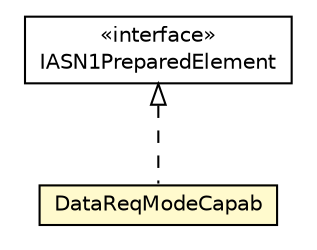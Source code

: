 #!/usr/local/bin/dot
#
# Class diagram 
# Generated by UMLGraph version R5_6-24-gf6e263 (http://www.umlgraph.org/)
#

digraph G {
	edge [fontname="Helvetica",fontsize=10,labelfontname="Helvetica",labelfontsize=10];
	node [fontname="Helvetica",fontsize=10,shape=plaintext];
	nodesep=0.25;
	ranksep=0.5;
	// org.universAAL.lddi.lib.ieeex73std.org.bn.coders.IASN1PreparedElement
	c122543 [label=<<table title="org.universAAL.lddi.lib.ieeex73std.org.bn.coders.IASN1PreparedElement" border="0" cellborder="1" cellspacing="0" cellpadding="2" port="p" href="../../org/bn/coders/IASN1PreparedElement.html">
		<tr><td><table border="0" cellspacing="0" cellpadding="1">
<tr><td align="center" balign="center"> &#171;interface&#187; </td></tr>
<tr><td align="center" balign="center"> IASN1PreparedElement </td></tr>
		</table></td></tr>
		</table>>, URL="../../org/bn/coders/IASN1PreparedElement.html", fontname="Helvetica", fontcolor="black", fontsize=10.0];
	// org.universAAL.lddi.lib.ieeex73std.x73.p20601.DataReqModeCapab
	c122706 [label=<<table title="org.universAAL.lddi.lib.ieeex73std.x73.p20601.DataReqModeCapab" border="0" cellborder="1" cellspacing="0" cellpadding="2" port="p" bgcolor="lemonChiffon" href="./DataReqModeCapab.html">
		<tr><td><table border="0" cellspacing="0" cellpadding="1">
<tr><td align="center" balign="center"> DataReqModeCapab </td></tr>
		</table></td></tr>
		</table>>, URL="./DataReqModeCapab.html", fontname="Helvetica", fontcolor="black", fontsize=10.0];
	//org.universAAL.lddi.lib.ieeex73std.x73.p20601.DataReqModeCapab implements org.universAAL.lddi.lib.ieeex73std.org.bn.coders.IASN1PreparedElement
	c122543:p -> c122706:p [dir=back,arrowtail=empty,style=dashed];
}

